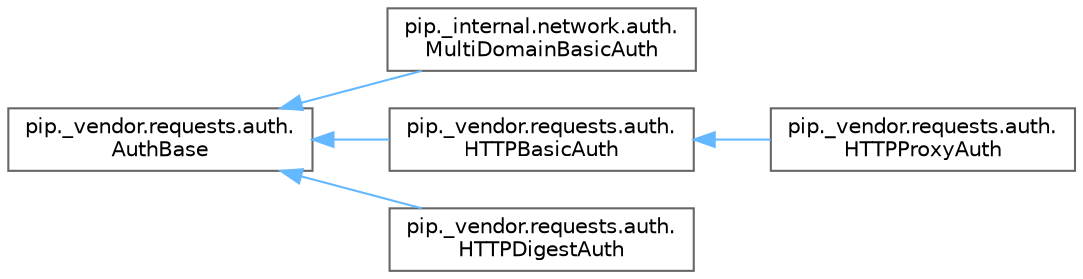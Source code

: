 digraph "Graphical Class Hierarchy"
{
 // LATEX_PDF_SIZE
  bgcolor="transparent";
  edge [fontname=Helvetica,fontsize=10,labelfontname=Helvetica,labelfontsize=10];
  node [fontname=Helvetica,fontsize=10,shape=box,height=0.2,width=0.4];
  rankdir="LR";
  Node0 [id="Node000000",label="pip._vendor.requests.auth.\lAuthBase",height=0.2,width=0.4,color="grey40", fillcolor="white", style="filled",URL="$classpip_1_1__vendor_1_1requests_1_1auth_1_1_auth_base.html",tooltip=" "];
  Node0 -> Node1 [id="edge2280_Node000000_Node000001",dir="back",color="steelblue1",style="solid",tooltip=" "];
  Node1 [id="Node000001",label="pip._internal.network.auth.\lMultiDomainBasicAuth",height=0.2,width=0.4,color="grey40", fillcolor="white", style="filled",URL="$classpip_1_1__internal_1_1network_1_1auth_1_1_multi_domain_basic_auth.html",tooltip=" "];
  Node0 -> Node2 [id="edge2281_Node000000_Node000002",dir="back",color="steelblue1",style="solid",tooltip=" "];
  Node2 [id="Node000002",label="pip._vendor.requests.auth.\lHTTPBasicAuth",height=0.2,width=0.4,color="grey40", fillcolor="white", style="filled",URL="$classpip_1_1__vendor_1_1requests_1_1auth_1_1_h_t_t_p_basic_auth.html",tooltip=" "];
  Node2 -> Node3 [id="edge2282_Node000002_Node000003",dir="back",color="steelblue1",style="solid",tooltip=" "];
  Node3 [id="Node000003",label="pip._vendor.requests.auth.\lHTTPProxyAuth",height=0.2,width=0.4,color="grey40", fillcolor="white", style="filled",URL="$classpip_1_1__vendor_1_1requests_1_1auth_1_1_h_t_t_p_proxy_auth.html",tooltip=" "];
  Node0 -> Node4 [id="edge2283_Node000000_Node000004",dir="back",color="steelblue1",style="solid",tooltip=" "];
  Node4 [id="Node000004",label="pip._vendor.requests.auth.\lHTTPDigestAuth",height=0.2,width=0.4,color="grey40", fillcolor="white", style="filled",URL="$classpip_1_1__vendor_1_1requests_1_1auth_1_1_h_t_t_p_digest_auth.html",tooltip=" "];
}
